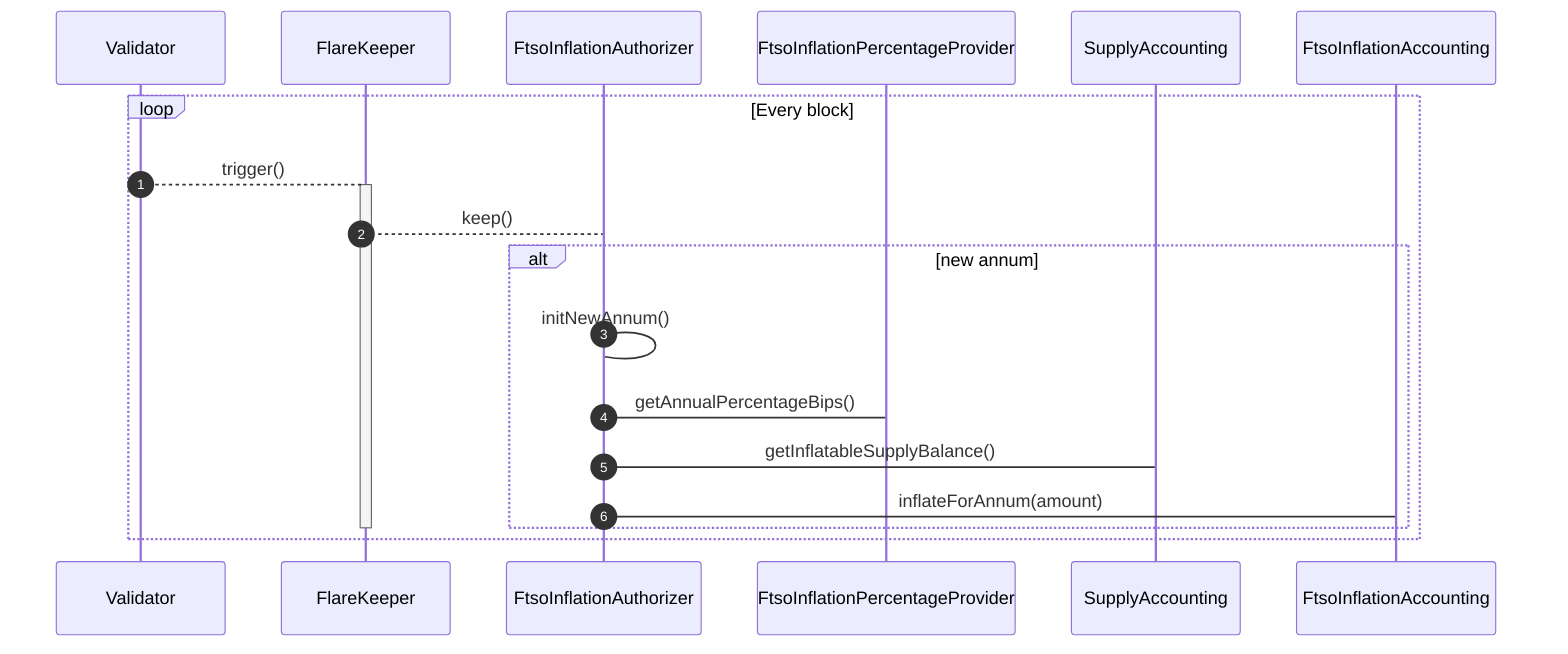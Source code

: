 sequenceDiagram
    autonumber
    participant Validator
    participant FlareKeeper
    participant FtsoInflationAuthorizer
    participant FtsoInflationPercentageProvider
    participant SupplyAccounting
    participant FtsoInflationAccounting
    loop Every block
        Validator-->FlareKeeper: trigger()
        activate FlareKeeper
        FlareKeeper-->FtsoInflationAuthorizer: keep()
        alt new annum
            FtsoInflationAuthorizer->FtsoInflationAuthorizer: initNewAnnum()
            FtsoInflationAuthorizer->FtsoInflationPercentageProvider: getAnnualPercentageBips()
            FtsoInflationAuthorizer->SupplyAccounting: getInflatableSupplyBalance()
            FtsoInflationAuthorizer->FtsoInflationAccounting: inflateForAnnum(amount)
        end
        deactivate FlareKeeper
    end